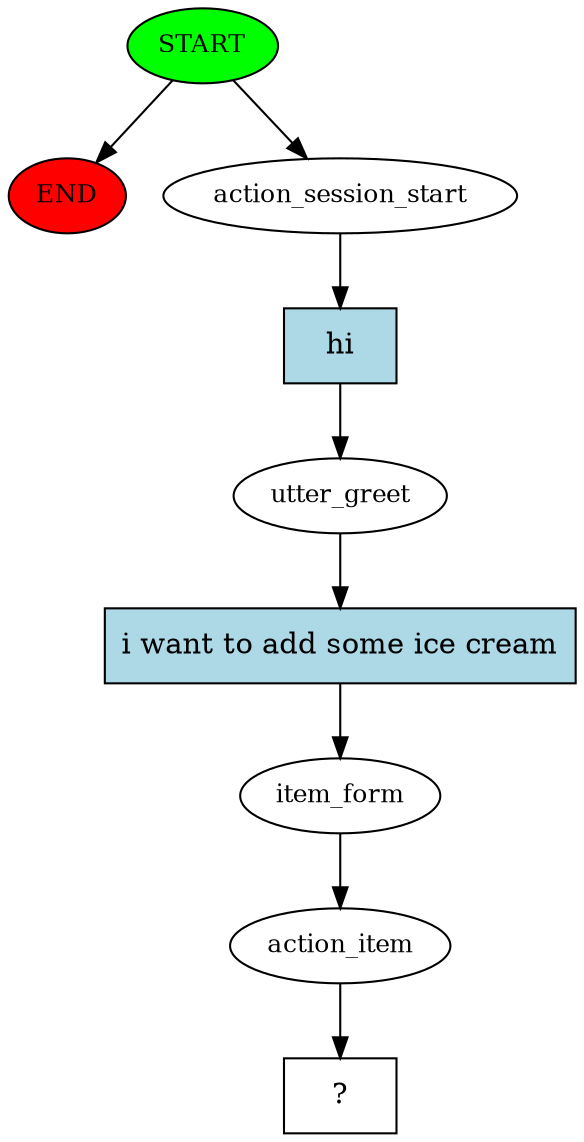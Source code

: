 digraph  {
0 [class="start active", fillcolor=green, fontsize=12, label=START, style=filled];
"-1" [class=end, fillcolor=red, fontsize=12, label=END, style=filled];
1 [class=active, fontsize=12, label=action_session_start];
2 [class=active, fontsize=12, label=utter_greet];
3 [class=active, fontsize=12, label=item_form];
4 [class=active, fontsize=12, label=action_item];
5 [class="intent dashed active", label="  ?  ", shape=rect];
6 [class="intent active", fillcolor=lightblue, label=hi, shape=rect, style=filled];
7 [class="intent active", fillcolor=lightblue, label="i want to add some ice cream", shape=rect, style=filled];
0 -> "-1"  [class="", key=NONE, label=""];
0 -> 1  [class=active, key=NONE, label=""];
1 -> 6  [class=active, key=0];
2 -> 7  [class=active, key=0];
3 -> 4  [class=active, key=NONE, label=""];
4 -> 5  [class=active, key=NONE, label=""];
6 -> 2  [class=active, key=0];
7 -> 3  [class=active, key=0];
}
